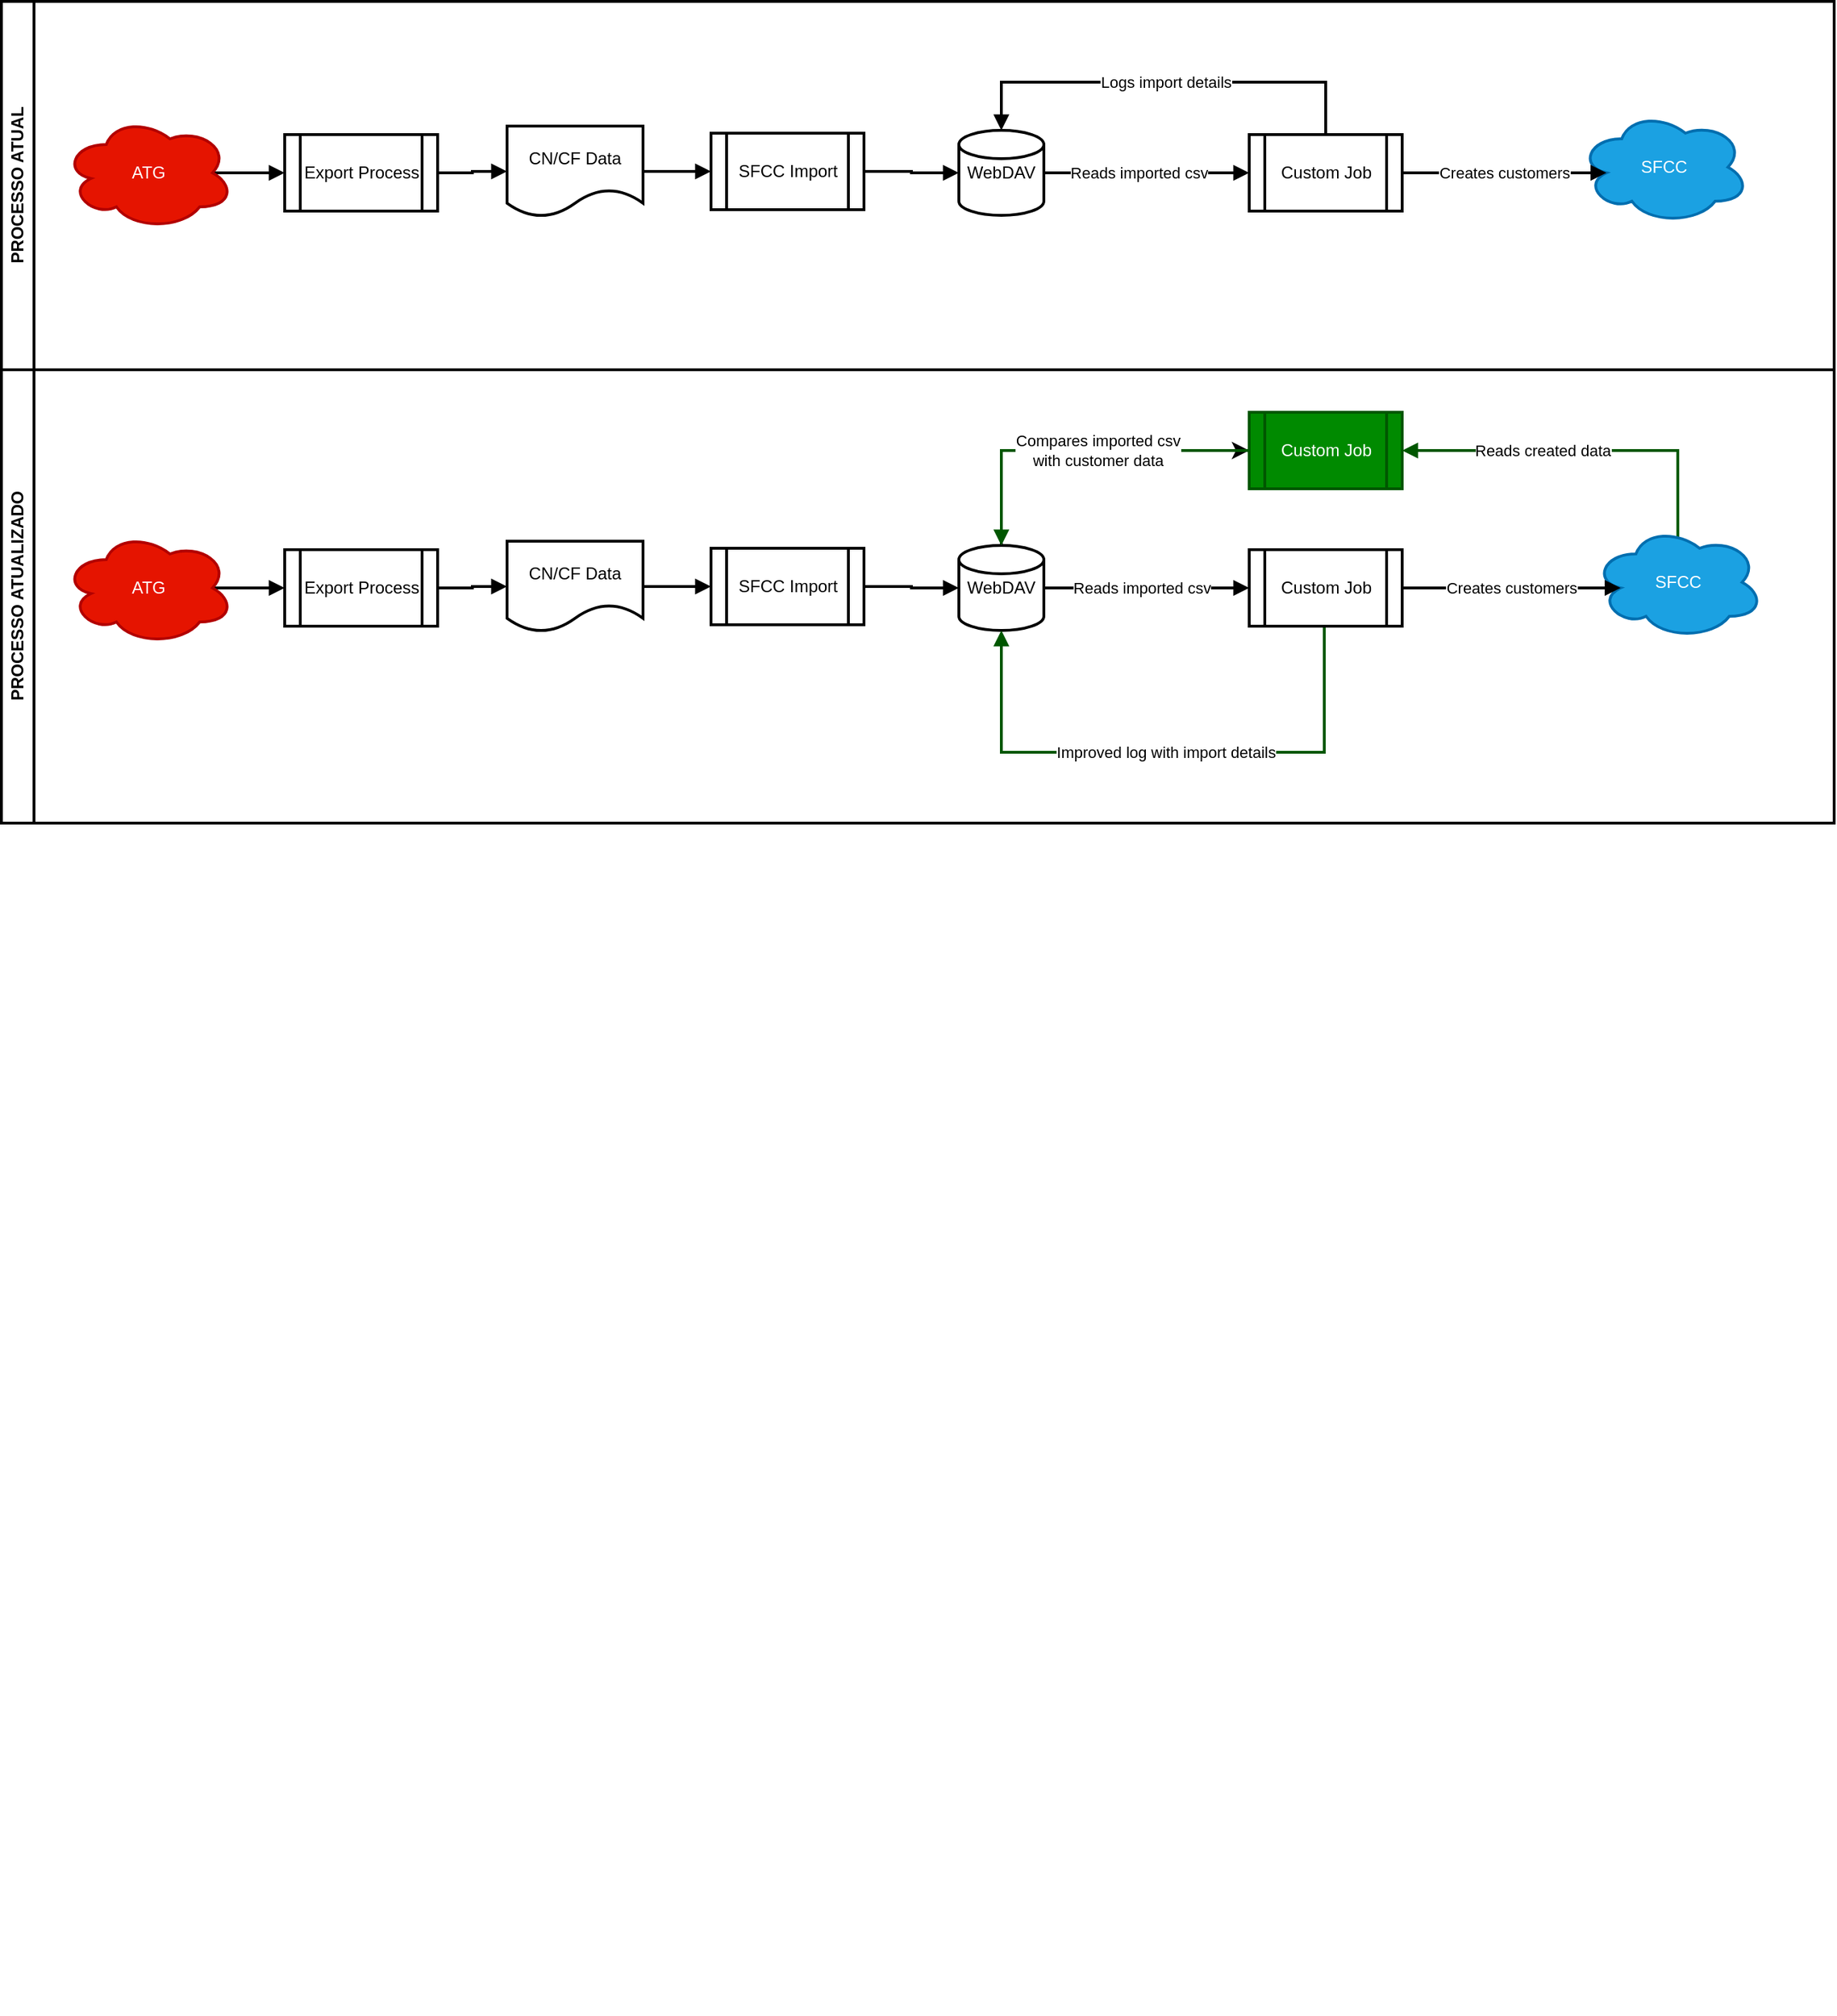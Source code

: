 <mxfile version="20.5.3" type="github">
  <diagram id="kgpKYQtTHZ0yAKxKKP6v" name="Page-1">
    <mxGraphModel dx="1395" dy="1920" grid="1" gridSize="10" guides="1" tooltips="1" connect="1" arrows="1" fold="1" page="1" pageScale="1" pageWidth="850" pageHeight="1100" math="0" shadow="0">
      <root>
        <mxCell id="0" />
        <mxCell id="1" parent="0" />
        <mxCell id="ZnEC9HoCun2v_Y0EpvD7-39" style="edgeStyle=orthogonalEdgeStyle;rounded=0;orthogonalLoop=1;jettySize=auto;html=1;entryX=0;entryY=0.5;entryDx=0;entryDy=0;exitX=0.875;exitY=0.5;exitDx=0;exitDy=0;exitPerimeter=0;strokeWidth=2;endArrow=block;endFill=1;" edge="1" parent="1" source="ZnEC9HoCun2v_Y0EpvD7-30" target="ZnEC9HoCun2v_Y0EpvD7-31">
          <mxGeometry relative="1" as="geometry" />
        </mxCell>
        <mxCell id="ZnEC9HoCun2v_Y0EpvD7-30" value="ATG" style="ellipse;shape=cloud;whiteSpace=wrap;html=1;fillColor=#e51400;fontColor=#ffffff;strokeColor=#B20000;strokeWidth=2;" vertex="1" parent="1">
          <mxGeometry x="260" y="61" width="120" height="80" as="geometry" />
        </mxCell>
        <mxCell id="ZnEC9HoCun2v_Y0EpvD7-40" style="edgeStyle=orthogonalEdgeStyle;rounded=0;orthogonalLoop=1;jettySize=auto;html=1;entryX=0;entryY=0.5;entryDx=0;entryDy=0;strokeWidth=2;endArrow=block;endFill=1;" edge="1" parent="1" source="ZnEC9HoCun2v_Y0EpvD7-31" target="ZnEC9HoCun2v_Y0EpvD7-32">
          <mxGeometry relative="1" as="geometry" />
        </mxCell>
        <mxCell id="ZnEC9HoCun2v_Y0EpvD7-31" value="Export Process" style="shape=process;whiteSpace=wrap;html=1;backgroundOutline=1;strokeWidth=2;" vertex="1" parent="1">
          <mxGeometry x="416" y="74" width="108" height="54" as="geometry" />
        </mxCell>
        <mxCell id="ZnEC9HoCun2v_Y0EpvD7-41" style="edgeStyle=orthogonalEdgeStyle;rounded=0;orthogonalLoop=1;jettySize=auto;html=1;entryX=0;entryY=0.5;entryDx=0;entryDy=0;strokeWidth=2;endArrow=block;endFill=1;" edge="1" parent="1" source="ZnEC9HoCun2v_Y0EpvD7-32" target="ZnEC9HoCun2v_Y0EpvD7-33">
          <mxGeometry relative="1" as="geometry" />
        </mxCell>
        <mxCell id="ZnEC9HoCun2v_Y0EpvD7-32" value="CN/CF Data" style="shape=document;whiteSpace=wrap;html=1;boundedLbl=1;strokeWidth=2;" vertex="1" parent="1">
          <mxGeometry x="573" y="68" width="96" height="64" as="geometry" />
        </mxCell>
        <mxCell id="ZnEC9HoCun2v_Y0EpvD7-42" style="edgeStyle=orthogonalEdgeStyle;rounded=0;orthogonalLoop=1;jettySize=auto;html=1;entryX=0;entryY=0.5;entryDx=0;entryDy=0;entryPerimeter=0;strokeWidth=2;endArrow=block;endFill=1;" edge="1" parent="1" source="ZnEC9HoCun2v_Y0EpvD7-33" target="ZnEC9HoCun2v_Y0EpvD7-35">
          <mxGeometry relative="1" as="geometry" />
        </mxCell>
        <mxCell id="ZnEC9HoCun2v_Y0EpvD7-33" value="SFCC Import" style="shape=process;whiteSpace=wrap;html=1;backgroundOutline=1;strokeWidth=2;" vertex="1" parent="1">
          <mxGeometry x="717" y="73" width="108" height="54" as="geometry" />
        </mxCell>
        <mxCell id="ZnEC9HoCun2v_Y0EpvD7-34" value="SFCC" style="ellipse;shape=cloud;whiteSpace=wrap;html=1;fillColor=#1ba1e2;fontColor=#ffffff;strokeColor=#006EAF;strokeWidth=2;" vertex="1" parent="1">
          <mxGeometry x="1330" y="57" width="120" height="80" as="geometry" />
        </mxCell>
        <mxCell id="ZnEC9HoCun2v_Y0EpvD7-43" style="edgeStyle=orthogonalEdgeStyle;rounded=0;orthogonalLoop=1;jettySize=auto;html=1;entryX=0;entryY=0.5;entryDx=0;entryDy=0;strokeWidth=2;endArrow=block;endFill=1;" edge="1" parent="1" source="ZnEC9HoCun2v_Y0EpvD7-35" target="ZnEC9HoCun2v_Y0EpvD7-36">
          <mxGeometry relative="1" as="geometry" />
        </mxCell>
        <mxCell id="ZnEC9HoCun2v_Y0EpvD7-65" value="Reads imported csv" style="edgeLabel;html=1;align=center;verticalAlign=middle;resizable=0;points=[];" vertex="1" connectable="0" parent="ZnEC9HoCun2v_Y0EpvD7-43">
          <mxGeometry x="-0.228" relative="1" as="geometry">
            <mxPoint x="11" as="offset" />
          </mxGeometry>
        </mxCell>
        <mxCell id="ZnEC9HoCun2v_Y0EpvD7-35" value="WebDAV" style="strokeWidth=2;html=1;shape=mxgraph.flowchart.database;whiteSpace=wrap;" vertex="1" parent="1">
          <mxGeometry x="892" y="71" width="60" height="60" as="geometry" />
        </mxCell>
        <mxCell id="ZnEC9HoCun2v_Y0EpvD7-44" value="Creates customers" style="edgeStyle=orthogonalEdgeStyle;rounded=0;orthogonalLoop=1;jettySize=auto;html=1;entryX=0.16;entryY=0.55;entryDx=0;entryDy=0;entryPerimeter=0;strokeWidth=2;endArrow=block;endFill=1;" edge="1" parent="1" source="ZnEC9HoCun2v_Y0EpvD7-36" target="ZnEC9HoCun2v_Y0EpvD7-34">
          <mxGeometry relative="1" as="geometry" />
        </mxCell>
        <mxCell id="ZnEC9HoCun2v_Y0EpvD7-64" value="Logs import details" style="edgeStyle=orthogonalEdgeStyle;rounded=0;orthogonalLoop=1;jettySize=auto;html=1;entryX=0.5;entryY=0;entryDx=0;entryDy=0;entryPerimeter=0;strokeWidth=2;exitX=0.5;exitY=0;exitDx=0;exitDy=0;endArrow=block;endFill=1;" edge="1" parent="1" source="ZnEC9HoCun2v_Y0EpvD7-36" target="ZnEC9HoCun2v_Y0EpvD7-35">
          <mxGeometry relative="1" as="geometry">
            <Array as="points">
              <mxPoint x="1151" y="37" />
              <mxPoint x="922" y="37" />
            </Array>
          </mxGeometry>
        </mxCell>
        <mxCell id="ZnEC9HoCun2v_Y0EpvD7-36" value="Custom Job" style="shape=process;whiteSpace=wrap;html=1;backgroundOutline=1;strokeWidth=2;" vertex="1" parent="1">
          <mxGeometry x="1097" y="74" width="108" height="54" as="geometry" />
        </mxCell>
        <mxCell id="ZnEC9HoCun2v_Y0EpvD7-46" style="edgeStyle=orthogonalEdgeStyle;rounded=0;orthogonalLoop=1;jettySize=auto;html=1;entryX=0;entryY=0.5;entryDx=0;entryDy=0;exitX=0.875;exitY=0.5;exitDx=0;exitDy=0;exitPerimeter=0;strokeWidth=2;endArrow=block;endFill=1;" edge="1" parent="1" source="ZnEC9HoCun2v_Y0EpvD7-47" target="ZnEC9HoCun2v_Y0EpvD7-49">
          <mxGeometry relative="1" as="geometry" />
        </mxCell>
        <mxCell id="ZnEC9HoCun2v_Y0EpvD7-47" value="ATG" style="ellipse;shape=cloud;whiteSpace=wrap;html=1;fillColor=#e51400;fontColor=#ffffff;strokeColor=#B20000;strokeWidth=2;" vertex="1" parent="1">
          <mxGeometry x="260" y="354" width="120" height="80" as="geometry" />
        </mxCell>
        <mxCell id="ZnEC9HoCun2v_Y0EpvD7-48" style="edgeStyle=orthogonalEdgeStyle;rounded=0;orthogonalLoop=1;jettySize=auto;html=1;entryX=0;entryY=0.5;entryDx=0;entryDy=0;strokeWidth=2;endArrow=block;endFill=1;" edge="1" parent="1" source="ZnEC9HoCun2v_Y0EpvD7-49" target="ZnEC9HoCun2v_Y0EpvD7-51">
          <mxGeometry relative="1" as="geometry" />
        </mxCell>
        <mxCell id="ZnEC9HoCun2v_Y0EpvD7-49" value="Export Process" style="shape=process;whiteSpace=wrap;html=1;backgroundOutline=1;strokeWidth=2;" vertex="1" parent="1">
          <mxGeometry x="416" y="367" width="108" height="54" as="geometry" />
        </mxCell>
        <mxCell id="ZnEC9HoCun2v_Y0EpvD7-50" style="edgeStyle=orthogonalEdgeStyle;rounded=0;orthogonalLoop=1;jettySize=auto;html=1;entryX=0;entryY=0.5;entryDx=0;entryDy=0;strokeWidth=2;endArrow=block;endFill=1;" edge="1" parent="1" source="ZnEC9HoCun2v_Y0EpvD7-51" target="ZnEC9HoCun2v_Y0EpvD7-53">
          <mxGeometry relative="1" as="geometry" />
        </mxCell>
        <mxCell id="ZnEC9HoCun2v_Y0EpvD7-51" value="CN/CF Data" style="shape=document;whiteSpace=wrap;html=1;boundedLbl=1;strokeWidth=2;" vertex="1" parent="1">
          <mxGeometry x="573" y="361" width="96" height="64" as="geometry" />
        </mxCell>
        <mxCell id="ZnEC9HoCun2v_Y0EpvD7-52" style="edgeStyle=orthogonalEdgeStyle;rounded=0;orthogonalLoop=1;jettySize=auto;html=1;entryX=0;entryY=0.5;entryDx=0;entryDy=0;entryPerimeter=0;strokeWidth=2;endArrow=block;endFill=1;" edge="1" parent="1" source="ZnEC9HoCun2v_Y0EpvD7-53" target="ZnEC9HoCun2v_Y0EpvD7-56">
          <mxGeometry relative="1" as="geometry" />
        </mxCell>
        <mxCell id="ZnEC9HoCun2v_Y0EpvD7-53" value="SFCC Import" style="shape=process;whiteSpace=wrap;html=1;backgroundOutline=1;strokeWidth=2;" vertex="1" parent="1">
          <mxGeometry x="717" y="366" width="108" height="54" as="geometry" />
        </mxCell>
        <mxCell id="ZnEC9HoCun2v_Y0EpvD7-61" value="Reads created data" style="edgeStyle=orthogonalEdgeStyle;rounded=0;orthogonalLoop=1;jettySize=auto;html=1;entryX=1;entryY=0.5;entryDx=0;entryDy=0;strokeWidth=2;exitX=0.497;exitY=0.14;exitDx=0;exitDy=0;exitPerimeter=0;fillColor=#008a00;strokeColor=#005700;endArrow=block;endFill=1;" edge="1" parent="1" source="ZnEC9HoCun2v_Y0EpvD7-54" target="ZnEC9HoCun2v_Y0EpvD7-60">
          <mxGeometry x="0.231" relative="1" as="geometry">
            <Array as="points">
              <mxPoint x="1400" y="297" />
            </Array>
            <mxPoint as="offset" />
          </mxGeometry>
        </mxCell>
        <mxCell id="ZnEC9HoCun2v_Y0EpvD7-54" value="SFCC" style="ellipse;shape=cloud;whiteSpace=wrap;html=1;fillColor=#1ba1e2;fontColor=#ffffff;strokeColor=#006EAF;strokeWidth=2;" vertex="1" parent="1">
          <mxGeometry x="1340" y="350" width="120" height="80" as="geometry" />
        </mxCell>
        <mxCell id="ZnEC9HoCun2v_Y0EpvD7-55" value="Reads imported csv" style="edgeStyle=orthogonalEdgeStyle;rounded=0;orthogonalLoop=1;jettySize=auto;html=1;entryX=0;entryY=0.5;entryDx=0;entryDy=0;strokeWidth=2;endArrow=block;endFill=1;" edge="1" parent="1" source="ZnEC9HoCun2v_Y0EpvD7-56" target="ZnEC9HoCun2v_Y0EpvD7-58">
          <mxGeometry x="-0.049" relative="1" as="geometry">
            <mxPoint as="offset" />
          </mxGeometry>
        </mxCell>
        <mxCell id="ZnEC9HoCun2v_Y0EpvD7-63" style="edgeStyle=orthogonalEdgeStyle;rounded=0;orthogonalLoop=1;jettySize=auto;html=1;entryX=0;entryY=0.5;entryDx=0;entryDy=0;strokeWidth=2;" edge="1" parent="1" source="ZnEC9HoCun2v_Y0EpvD7-56" target="ZnEC9HoCun2v_Y0EpvD7-60">
          <mxGeometry relative="1" as="geometry">
            <Array as="points">
              <mxPoint x="922" y="297" />
            </Array>
          </mxGeometry>
        </mxCell>
        <mxCell id="ZnEC9HoCun2v_Y0EpvD7-56" value="WebDAV" style="strokeWidth=2;html=1;shape=mxgraph.flowchart.database;whiteSpace=wrap;" vertex="1" parent="1">
          <mxGeometry x="892" y="364" width="60" height="60" as="geometry" />
        </mxCell>
        <mxCell id="ZnEC9HoCun2v_Y0EpvD7-57" value="Creates customers" style="edgeStyle=orthogonalEdgeStyle;rounded=0;orthogonalLoop=1;jettySize=auto;html=1;entryX=0.16;entryY=0.55;entryDx=0;entryDy=0;entryPerimeter=0;strokeWidth=2;endArrow=block;endFill=1;" edge="1" parent="1" source="ZnEC9HoCun2v_Y0EpvD7-58" target="ZnEC9HoCun2v_Y0EpvD7-54">
          <mxGeometry relative="1" as="geometry" />
        </mxCell>
        <mxCell id="ZnEC9HoCun2v_Y0EpvD7-59" value="Improved log with import details" style="edgeStyle=orthogonalEdgeStyle;rounded=0;orthogonalLoop=1;jettySize=auto;html=1;entryX=0.5;entryY=1;entryDx=0;entryDy=0;entryPerimeter=0;strokeWidth=2;exitX=0.5;exitY=1;exitDx=0;exitDy=0;fillColor=#008a00;strokeColor=#005700;endArrow=block;endFill=1;" edge="1" parent="1" source="ZnEC9HoCun2v_Y0EpvD7-58" target="ZnEC9HoCun2v_Y0EpvD7-56">
          <mxGeometry relative="1" as="geometry">
            <Array as="points">
              <mxPoint x="1150" y="510" />
              <mxPoint x="922" y="510" />
            </Array>
          </mxGeometry>
        </mxCell>
        <mxCell id="ZnEC9HoCun2v_Y0EpvD7-58" value="Custom Job" style="shape=process;whiteSpace=wrap;html=1;backgroundOutline=1;strokeWidth=2;" vertex="1" parent="1">
          <mxGeometry x="1097" y="367" width="108" height="54" as="geometry" />
        </mxCell>
        <mxCell id="ZnEC9HoCun2v_Y0EpvD7-62" value="Compares imported csv&lt;br&gt;with customer data" style="edgeStyle=orthogonalEdgeStyle;rounded=0;orthogonalLoop=1;jettySize=auto;html=1;entryX=0.5;entryY=0;entryDx=0;entryDy=0;entryPerimeter=0;strokeWidth=2;fillColor=#008a00;strokeColor=#005700;endArrow=block;endFill=1;" edge="1" parent="1" source="ZnEC9HoCun2v_Y0EpvD7-60" target="ZnEC9HoCun2v_Y0EpvD7-56">
          <mxGeometry x="-0.115" relative="1" as="geometry">
            <mxPoint as="offset" />
          </mxGeometry>
        </mxCell>
        <mxCell id="ZnEC9HoCun2v_Y0EpvD7-60" value="Custom Job" style="shape=process;whiteSpace=wrap;html=1;backgroundOutline=1;strokeWidth=2;fillColor=#008a00;fontColor=#ffffff;strokeColor=#005700;" vertex="1" parent="1">
          <mxGeometry x="1097" y="270" width="108" height="54" as="geometry" />
        </mxCell>
        <mxCell id="ZnEC9HoCun2v_Y0EpvD7-85" value="" style="shape=partialRectangle;connectable=0;fillColor=none;top=0;left=0;bottom=0;right=0;align=left;spacingLeft=6;fontStyle=5;overflow=hidden;strokeWidth=2;" vertex="1" parent="1">
          <mxGeometry x="430" y="1100" width="153" height="300" as="geometry">
            <mxRectangle width="153" height="300" as="alternateBounds" />
          </mxGeometry>
        </mxCell>
        <mxCell id="ZnEC9HoCun2v_Y0EpvD7-99" value="PROCESSO ATUALIZADO" style="swimlane;horizontal=0;whiteSpace=wrap;html=1;strokeWidth=2;collapsible=0;" vertex="1" parent="1">
          <mxGeometry x="216" y="240" width="1294" height="320" as="geometry" />
        </mxCell>
        <mxCell id="ZnEC9HoCun2v_Y0EpvD7-100" value="PROCESSO ATUAL" style="swimlane;horizontal=0;whiteSpace=wrap;html=1;strokeWidth=2;collapsible=0;" vertex="1" parent="1">
          <mxGeometry x="216" y="-20" width="1294" height="260" as="geometry" />
        </mxCell>
      </root>
    </mxGraphModel>
  </diagram>
</mxfile>
